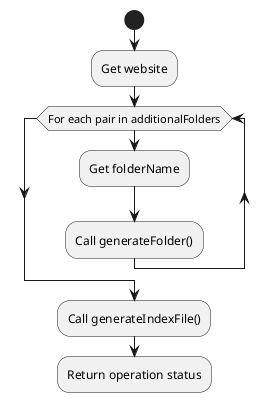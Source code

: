 @startuml
'https://plantuml.com/activity-diagram-beta

start
    :Get website;

    while (For each pair in additionalFolders)
        :Get folderName;
        :Call generateFolder();
    endwhile;

    :Call generateIndexFile();

    :Return operation status;
@enduml
